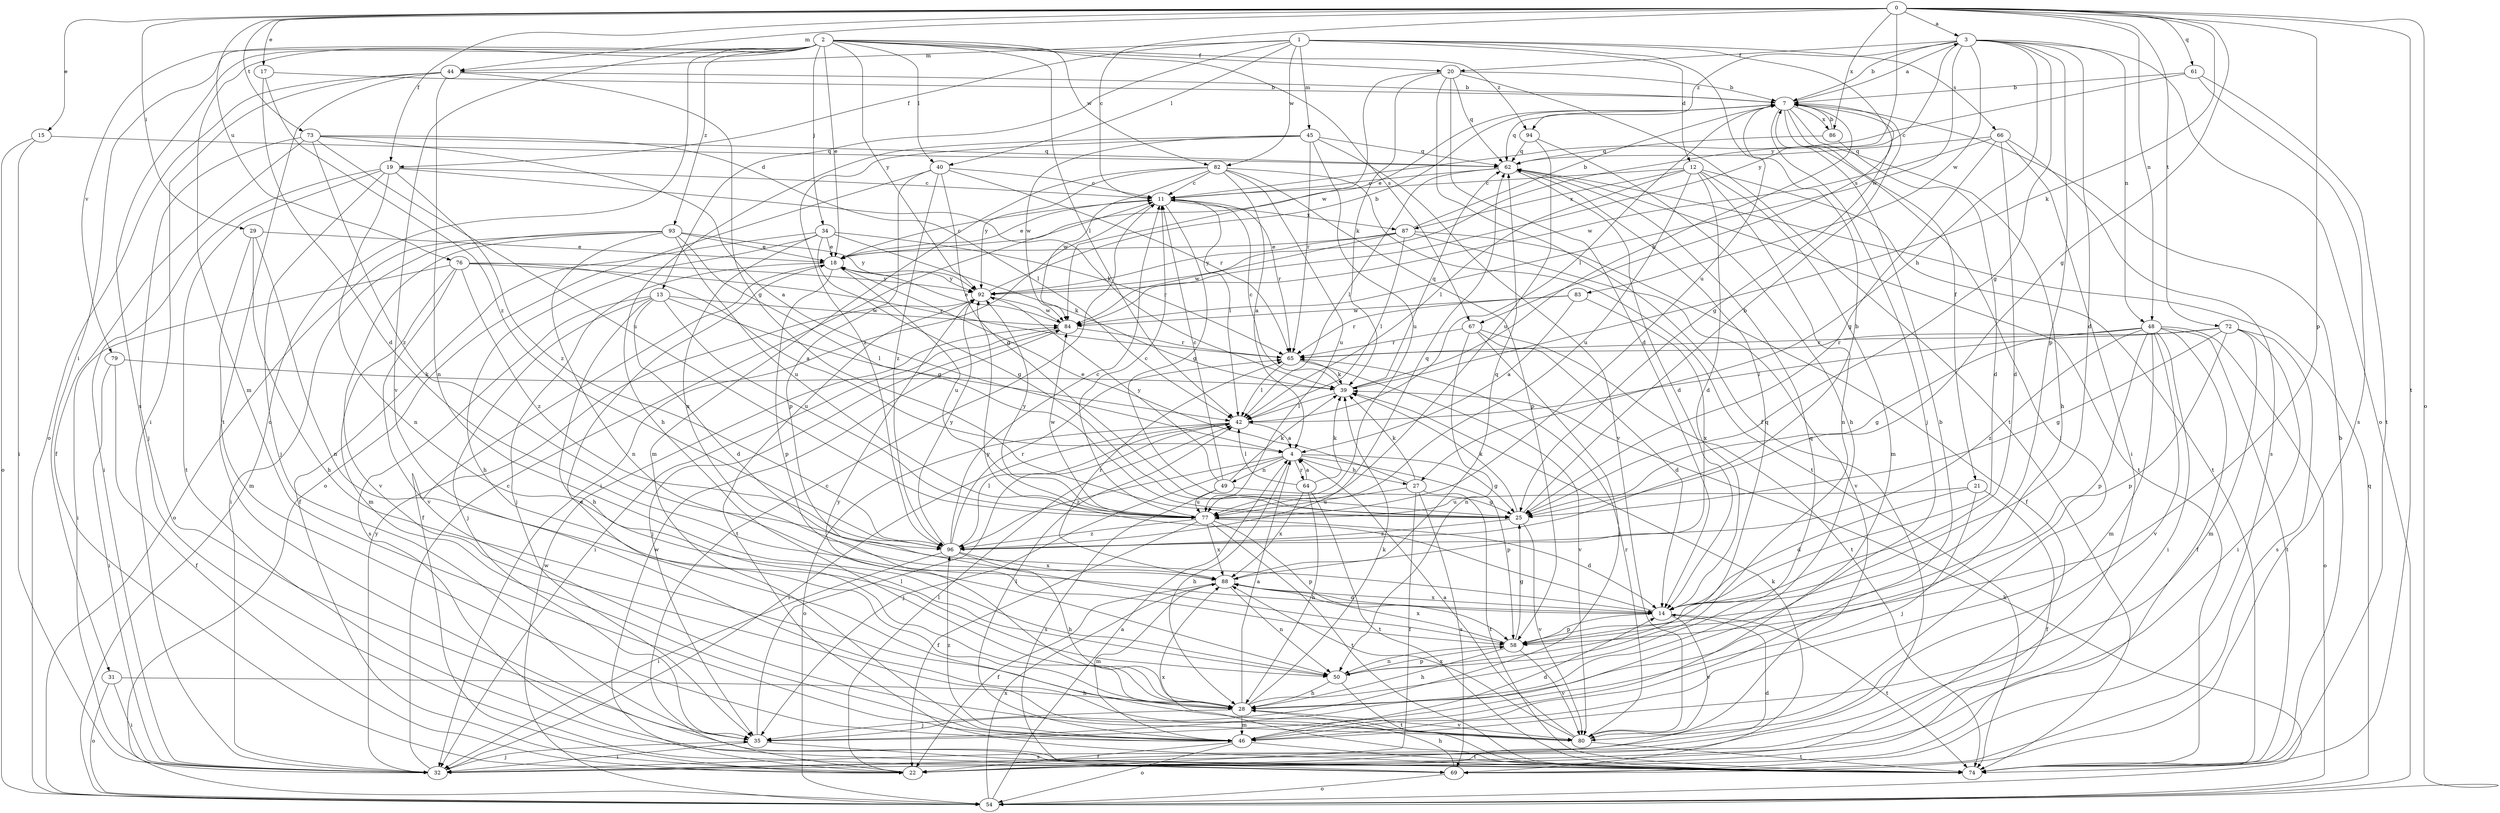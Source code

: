 strict digraph  {
0;
1;
2;
3;
4;
7;
11;
12;
13;
14;
15;
17;
18;
19;
20;
21;
22;
25;
27;
28;
29;
31;
32;
34;
35;
39;
40;
42;
44;
45;
46;
48;
49;
50;
54;
58;
61;
62;
64;
65;
66;
67;
69;
72;
73;
74;
76;
77;
79;
80;
82;
83;
84;
86;
87;
88;
92;
93;
94;
96;
0 -> 3  [label=a];
0 -> 11  [label=c];
0 -> 15  [label=e];
0 -> 17  [label=e];
0 -> 19  [label=f];
0 -> 25  [label=g];
0 -> 29  [label=i];
0 -> 39  [label=k];
0 -> 44  [label=m];
0 -> 48  [label=n];
0 -> 54  [label=o];
0 -> 58  [label=p];
0 -> 61  [label=q];
0 -> 72  [label=t];
0 -> 73  [label=t];
0 -> 74  [label=t];
0 -> 76  [label=u];
0 -> 86  [label=x];
0 -> 92  [label=y];
1 -> 12  [label=d];
1 -> 13  [label=d];
1 -> 19  [label=f];
1 -> 40  [label=l];
1 -> 44  [label=m];
1 -> 45  [label=m];
1 -> 66  [label=s];
1 -> 67  [label=s];
1 -> 77  [label=u];
1 -> 82  [label=w];
2 -> 18  [label=e];
2 -> 20  [label=f];
2 -> 31  [label=i];
2 -> 34  [label=j];
2 -> 40  [label=l];
2 -> 42  [label=l];
2 -> 46  [label=m];
2 -> 54  [label=o];
2 -> 67  [label=s];
2 -> 69  [label=s];
2 -> 79  [label=v];
2 -> 80  [label=v];
2 -> 82  [label=w];
2 -> 92  [label=y];
2 -> 93  [label=z];
2 -> 94  [label=z];
3 -> 7  [label=b];
3 -> 14  [label=d];
3 -> 20  [label=f];
3 -> 25  [label=g];
3 -> 27  [label=h];
3 -> 48  [label=n];
3 -> 54  [label=o];
3 -> 58  [label=p];
3 -> 83  [label=w];
3 -> 84  [label=w];
3 -> 92  [label=y];
3 -> 94  [label=z];
4 -> 25  [label=g];
4 -> 27  [label=h];
4 -> 28  [label=h];
4 -> 35  [label=j];
4 -> 49  [label=n];
4 -> 58  [label=p];
4 -> 64  [label=r];
4 -> 96  [label=z];
7 -> 3  [label=a];
7 -> 18  [label=e];
7 -> 21  [label=f];
7 -> 25  [label=g];
7 -> 28  [label=h];
7 -> 32  [label=i];
7 -> 35  [label=j];
7 -> 42  [label=l];
7 -> 62  [label=q];
7 -> 86  [label=x];
11 -> 18  [label=e];
11 -> 25  [label=g];
11 -> 32  [label=i];
11 -> 42  [label=l];
11 -> 65  [label=r];
11 -> 87  [label=x];
12 -> 11  [label=c];
12 -> 14  [label=d];
12 -> 42  [label=l];
12 -> 46  [label=m];
12 -> 50  [label=n];
12 -> 74  [label=t];
12 -> 77  [label=u];
12 -> 87  [label=x];
13 -> 14  [label=d];
13 -> 28  [label=h];
13 -> 35  [label=j];
13 -> 42  [label=l];
13 -> 69  [label=s];
13 -> 77  [label=u];
13 -> 84  [label=w];
14 -> 58  [label=p];
14 -> 74  [label=t];
14 -> 80  [label=v];
14 -> 88  [label=x];
14 -> 92  [label=y];
15 -> 32  [label=i];
15 -> 54  [label=o];
15 -> 62  [label=q];
17 -> 7  [label=b];
17 -> 14  [label=d];
17 -> 96  [label=z];
18 -> 11  [label=c];
18 -> 22  [label=f];
18 -> 35  [label=j];
18 -> 58  [label=p];
18 -> 77  [label=u];
18 -> 92  [label=y];
19 -> 11  [label=c];
19 -> 32  [label=i];
19 -> 35  [label=j];
19 -> 39  [label=k];
19 -> 50  [label=n];
19 -> 74  [label=t];
19 -> 96  [label=z];
20 -> 7  [label=b];
20 -> 14  [label=d];
20 -> 22  [label=f];
20 -> 39  [label=k];
20 -> 62  [label=q];
20 -> 74  [label=t];
20 -> 84  [label=w];
21 -> 14  [label=d];
21 -> 22  [label=f];
21 -> 35  [label=j];
21 -> 77  [label=u];
22 -> 11  [label=c];
22 -> 14  [label=d];
22 -> 42  [label=l];
22 -> 84  [label=w];
25 -> 7  [label=b];
25 -> 39  [label=k];
25 -> 80  [label=v];
25 -> 96  [label=z];
27 -> 18  [label=e];
27 -> 22  [label=f];
27 -> 39  [label=k];
27 -> 69  [label=s];
27 -> 74  [label=t];
27 -> 77  [label=u];
28 -> 4  [label=a];
28 -> 35  [label=j];
28 -> 39  [label=k];
28 -> 46  [label=m];
28 -> 62  [label=q];
28 -> 80  [label=v];
28 -> 92  [label=y];
29 -> 18  [label=e];
29 -> 28  [label=h];
29 -> 46  [label=m];
29 -> 50  [label=n];
31 -> 28  [label=h];
31 -> 32  [label=i];
31 -> 54  [label=o];
32 -> 11  [label=c];
32 -> 35  [label=j];
32 -> 92  [label=y];
34 -> 18  [label=e];
34 -> 22  [label=f];
34 -> 25  [label=g];
34 -> 28  [label=h];
34 -> 39  [label=k];
34 -> 65  [label=r];
34 -> 88  [label=x];
35 -> 32  [label=i];
35 -> 42  [label=l];
35 -> 69  [label=s];
39 -> 7  [label=b];
39 -> 11  [label=c];
39 -> 42  [label=l];
39 -> 62  [label=q];
40 -> 11  [label=c];
40 -> 25  [label=g];
40 -> 54  [label=o];
40 -> 58  [label=p];
40 -> 65  [label=r];
40 -> 96  [label=z];
42 -> 4  [label=a];
42 -> 32  [label=i];
42 -> 54  [label=o];
44 -> 7  [label=b];
44 -> 25  [label=g];
44 -> 32  [label=i];
44 -> 50  [label=n];
44 -> 54  [label=o];
44 -> 74  [label=t];
45 -> 28  [label=h];
45 -> 62  [label=q];
45 -> 65  [label=r];
45 -> 77  [label=u];
45 -> 80  [label=v];
45 -> 84  [label=w];
45 -> 96  [label=z];
46 -> 7  [label=b];
46 -> 14  [label=d];
46 -> 22  [label=f];
46 -> 42  [label=l];
46 -> 54  [label=o];
46 -> 74  [label=t];
46 -> 96  [label=z];
48 -> 22  [label=f];
48 -> 25  [label=g];
48 -> 32  [label=i];
48 -> 46  [label=m];
48 -> 54  [label=o];
48 -> 58  [label=p];
48 -> 65  [label=r];
48 -> 74  [label=t];
48 -> 80  [label=v];
48 -> 96  [label=z];
49 -> 11  [label=c];
49 -> 25  [label=g];
49 -> 39  [label=k];
49 -> 69  [label=s];
49 -> 77  [label=u];
49 -> 92  [label=y];
50 -> 28  [label=h];
50 -> 58  [label=p];
50 -> 62  [label=q];
50 -> 74  [label=t];
54 -> 4  [label=a];
54 -> 39  [label=k];
54 -> 62  [label=q];
54 -> 84  [label=w];
54 -> 88  [label=x];
58 -> 25  [label=g];
58 -> 28  [label=h];
58 -> 50  [label=n];
58 -> 80  [label=v];
58 -> 88  [label=x];
61 -> 7  [label=b];
61 -> 11  [label=c];
61 -> 69  [label=s];
61 -> 74  [label=t];
62 -> 11  [label=c];
62 -> 14  [label=d];
62 -> 42  [label=l];
62 -> 74  [label=t];
64 -> 4  [label=a];
64 -> 28  [label=h];
64 -> 39  [label=k];
64 -> 42  [label=l];
64 -> 74  [label=t];
64 -> 88  [label=x];
65 -> 39  [label=k];
65 -> 42  [label=l];
65 -> 80  [label=v];
66 -> 14  [label=d];
66 -> 25  [label=g];
66 -> 32  [label=i];
66 -> 62  [label=q];
66 -> 69  [label=s];
66 -> 84  [label=w];
67 -> 14  [label=d];
67 -> 35  [label=j];
67 -> 50  [label=n];
67 -> 65  [label=r];
67 -> 74  [label=t];
69 -> 28  [label=h];
69 -> 39  [label=k];
69 -> 54  [label=o];
72 -> 25  [label=g];
72 -> 32  [label=i];
72 -> 42  [label=l];
72 -> 46  [label=m];
72 -> 58  [label=p];
72 -> 65  [label=r];
72 -> 69  [label=s];
73 -> 4  [label=a];
73 -> 22  [label=f];
73 -> 35  [label=j];
73 -> 42  [label=l];
73 -> 62  [label=q];
73 -> 77  [label=u];
73 -> 96  [label=z];
74 -> 7  [label=b];
74 -> 88  [label=x];
76 -> 4  [label=a];
76 -> 32  [label=i];
76 -> 46  [label=m];
76 -> 65  [label=r];
76 -> 80  [label=v];
76 -> 92  [label=y];
76 -> 96  [label=z];
77 -> 11  [label=c];
77 -> 14  [label=d];
77 -> 22  [label=f];
77 -> 58  [label=p];
77 -> 74  [label=t];
77 -> 84  [label=w];
77 -> 88  [label=x];
77 -> 92  [label=y];
77 -> 96  [label=z];
79 -> 22  [label=f];
79 -> 32  [label=i];
79 -> 39  [label=k];
80 -> 4  [label=a];
80 -> 18  [label=e];
80 -> 65  [label=r];
80 -> 74  [label=t];
80 -> 88  [label=x];
82 -> 4  [label=a];
82 -> 11  [label=c];
82 -> 46  [label=m];
82 -> 58  [label=p];
82 -> 74  [label=t];
82 -> 77  [label=u];
82 -> 84  [label=w];
82 -> 92  [label=y];
83 -> 4  [label=a];
83 -> 65  [label=r];
83 -> 84  [label=w];
83 -> 88  [label=x];
84 -> 18  [label=e];
84 -> 32  [label=i];
84 -> 35  [label=j];
84 -> 65  [label=r];
86 -> 7  [label=b];
86 -> 14  [label=d];
86 -> 62  [label=q];
87 -> 7  [label=b];
87 -> 18  [label=e];
87 -> 22  [label=f];
87 -> 42  [label=l];
87 -> 80  [label=v];
87 -> 84  [label=w];
87 -> 92  [label=y];
88 -> 14  [label=d];
88 -> 22  [label=f];
88 -> 46  [label=m];
88 -> 50  [label=n];
88 -> 62  [label=q];
88 -> 65  [label=r];
92 -> 7  [label=b];
92 -> 74  [label=t];
92 -> 84  [label=w];
93 -> 18  [label=e];
93 -> 25  [label=g];
93 -> 32  [label=i];
93 -> 50  [label=n];
93 -> 54  [label=o];
93 -> 77  [label=u];
93 -> 80  [label=v];
93 -> 92  [label=y];
94 -> 28  [label=h];
94 -> 62  [label=q];
94 -> 77  [label=u];
96 -> 7  [label=b];
96 -> 11  [label=c];
96 -> 28  [label=h];
96 -> 32  [label=i];
96 -> 42  [label=l];
96 -> 62  [label=q];
96 -> 65  [label=r];
96 -> 88  [label=x];
96 -> 92  [label=y];
}
